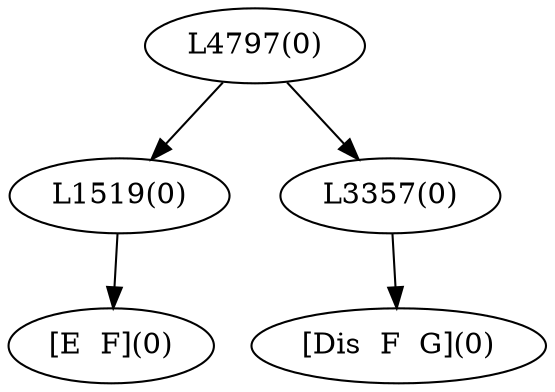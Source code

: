 digraph sample{
"L1519(0)"->"[E  F](0)"
"L3357(0)"->"[Dis  F  G](0)"
"L4797(0)"->"L1519(0)"
"L4797(0)"->"L3357(0)"
{rank = min; "L4797(0)"}
{rank = same; "L1519(0)"; "L3357(0)";}
{rank = max; "[Dis  F  G](0)"; "[E  F](0)";}
}